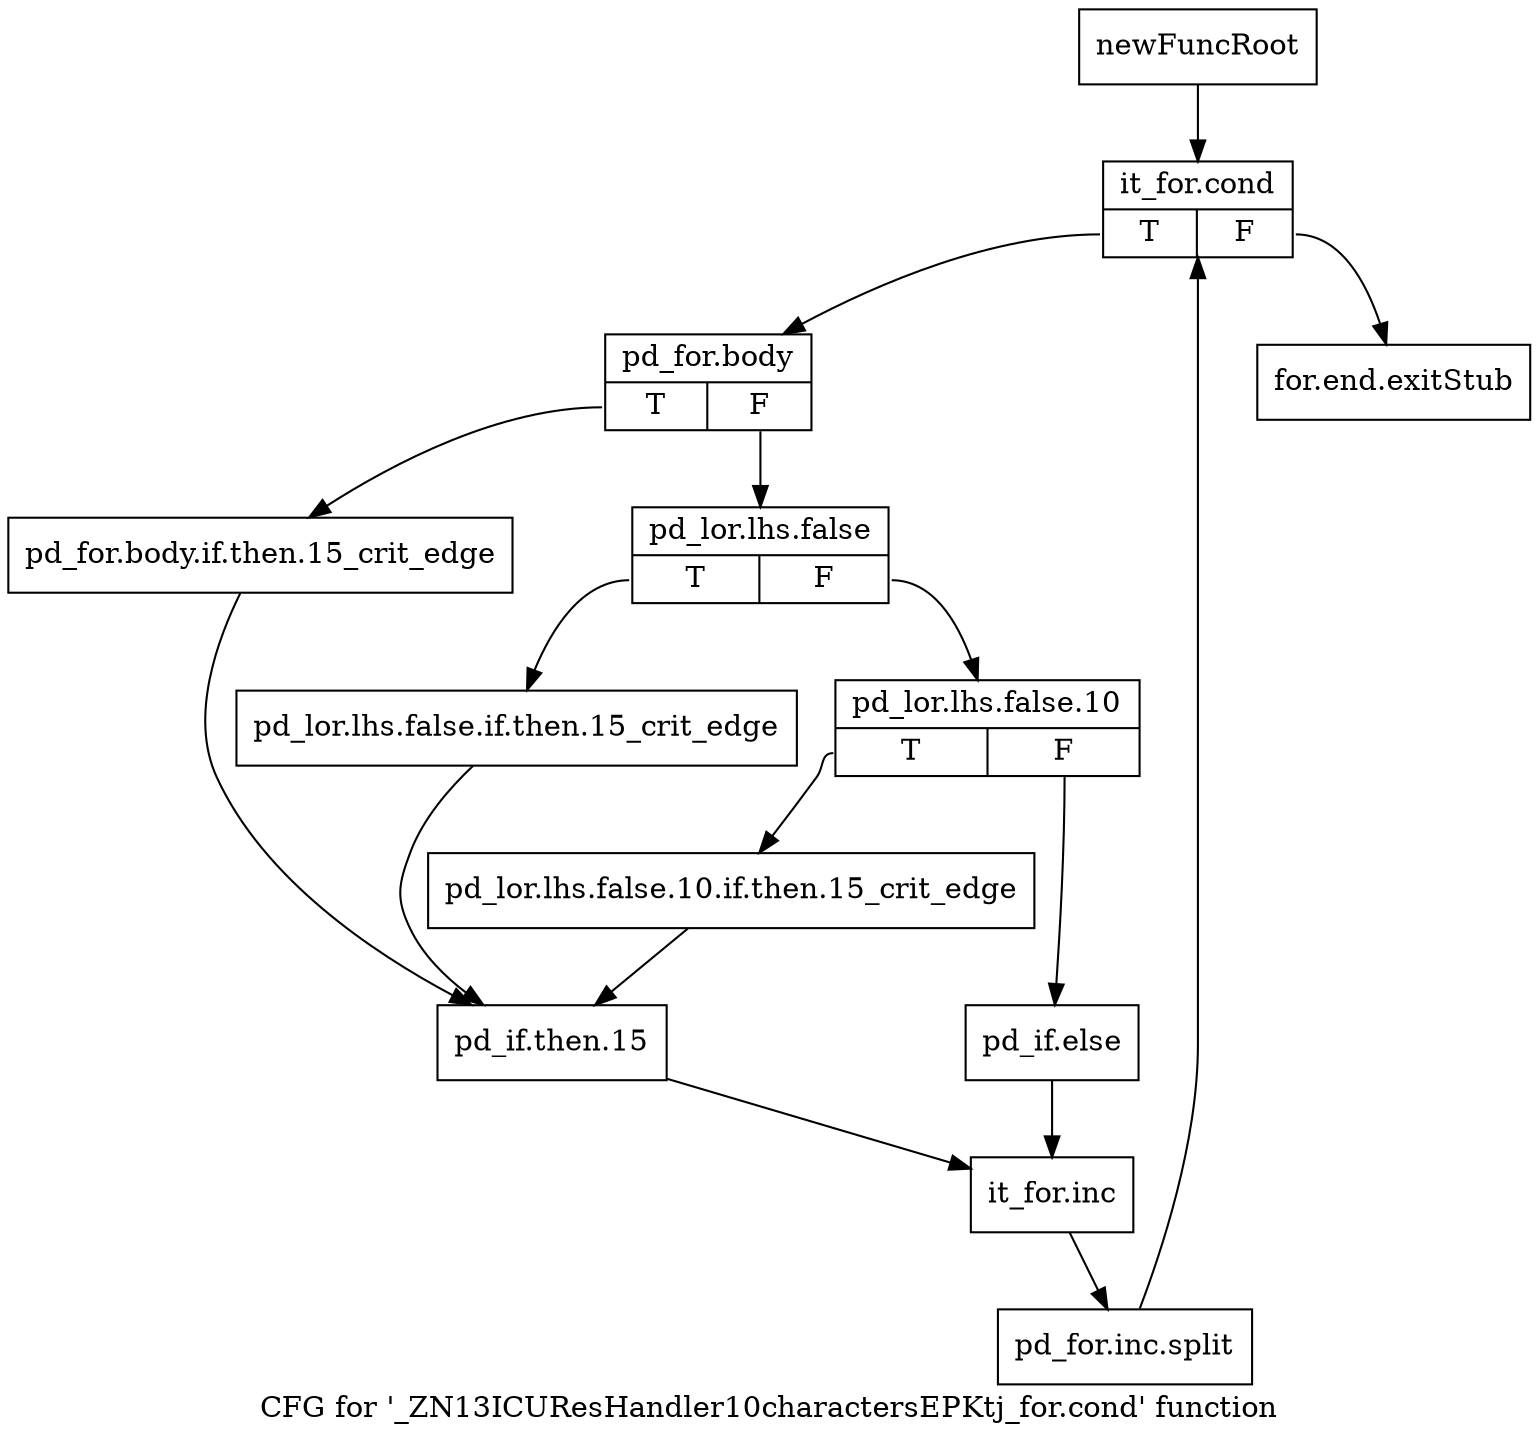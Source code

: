 digraph "CFG for '_ZN13ICUResHandler10charactersEPKtj_for.cond' function" {
	label="CFG for '_ZN13ICUResHandler10charactersEPKtj_for.cond' function";

	Node0x9d8e5c0 [shape=record,label="{newFuncRoot}"];
	Node0x9d8e5c0 -> Node0x9d8e660;
	Node0x9d8e610 [shape=record,label="{for.end.exitStub}"];
	Node0x9d8e660 [shape=record,label="{it_for.cond|{<s0>T|<s1>F}}"];
	Node0x9d8e660:s0 -> Node0x9d8e6b0;
	Node0x9d8e660:s1 -> Node0x9d8e610;
	Node0x9d8e6b0 [shape=record,label="{pd_for.body|{<s0>T|<s1>F}}"];
	Node0x9d8e6b0:s0 -> Node0x9d8e990;
	Node0x9d8e6b0:s1 -> Node0x9d8e700;
	Node0x9d8e700 [shape=record,label="{pd_lor.lhs.false|{<s0>T|<s1>F}}"];
	Node0x9d8e700:s0 -> Node0x9d8e940;
	Node0x9d8e700:s1 -> Node0x9d8e750;
	Node0x9d8e750 [shape=record,label="{pd_lor.lhs.false.10|{<s0>T|<s1>F}}"];
	Node0x9d8e750:s0 -> Node0x9d8e7f0;
	Node0x9d8e750:s1 -> Node0x9d8e7a0;
	Node0x9d8e7a0 [shape=record,label="{pd_if.else}"];
	Node0x9d8e7a0 -> Node0x9d8ea30;
	Node0x9d8e7f0 [shape=record,label="{pd_lor.lhs.false.10.if.then.15_crit_edge}"];
	Node0x9d8e7f0 -> Node0x9d8e9e0;
	Node0x9d8e940 [shape=record,label="{pd_lor.lhs.false.if.then.15_crit_edge}"];
	Node0x9d8e940 -> Node0x9d8e9e0;
	Node0x9d8e990 [shape=record,label="{pd_for.body.if.then.15_crit_edge}"];
	Node0x9d8e990 -> Node0x9d8e9e0;
	Node0x9d8e9e0 [shape=record,label="{pd_if.then.15}"];
	Node0x9d8e9e0 -> Node0x9d8ea30;
	Node0x9d8ea30 [shape=record,label="{it_for.inc}"];
	Node0x9d8ea30 -> Node0xd02f830;
	Node0xd02f830 [shape=record,label="{pd_for.inc.split}"];
	Node0xd02f830 -> Node0x9d8e660;
}
